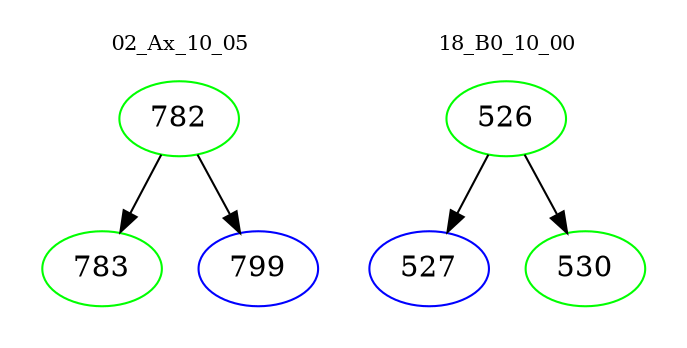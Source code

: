 digraph{
subgraph cluster_0 {
color = white
label = "02_Ax_10_05";
fontsize=10;
T0_782 [label="782", color="green"]
T0_782 -> T0_783 [color="black"]
T0_783 [label="783", color="green"]
T0_782 -> T0_799 [color="black"]
T0_799 [label="799", color="blue"]
}
subgraph cluster_1 {
color = white
label = "18_B0_10_00";
fontsize=10;
T1_526 [label="526", color="green"]
T1_526 -> T1_527 [color="black"]
T1_527 [label="527", color="blue"]
T1_526 -> T1_530 [color="black"]
T1_530 [label="530", color="green"]
}
}
